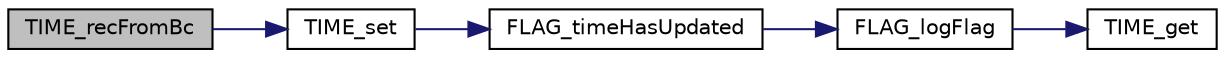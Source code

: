 digraph "TIME_recFromBc"
{
 // LATEX_PDF_SIZE
  edge [fontname="Helvetica",fontsize="10",labelfontname="Helvetica",labelfontsize="10"];
  node [fontname="Helvetica",fontsize="10",shape=record];
  rankdir="LR";
  Node1 [label="TIME_recFromBc",height=0.2,width=0.4,color="black", fillcolor="grey75", style="filled", fontcolor="black",tooltip=" "];
  Node1 -> Node2 [color="midnightblue",fontsize="10",style="solid"];
  Node2 [label="TIME_set",height=0.2,width=0.4,color="black", fillcolor="white", style="filled",URL="$time_8c.html#a7478160ced4153bea7fc46321cd808a8",tooltip=" "];
  Node2 -> Node3 [color="midnightblue",fontsize="10",style="solid"];
  Node3 [label="FLAG_timeHasUpdated",height=0.2,width=0.4,color="black", fillcolor="white", style="filled",URL="$flag_8c.html#ac472ddbe41e156a7174f926287a43c4b",tooltip=" "];
  Node3 -> Node4 [color="midnightblue",fontsize="10",style="solid"];
  Node4 [label="FLAG_logFlag",height=0.2,width=0.4,color="black", fillcolor="white", style="filled",URL="$flag_8c.html#aa1dbaf2631cf74d8be01d658469703bd",tooltip=" "];
  Node4 -> Node5 [color="midnightblue",fontsize="10",style="solid"];
  Node5 [label="TIME_get",height=0.2,width=0.4,color="black", fillcolor="white", style="filled",URL="$time_8c.html#a1ca2585daaf0d210adde4129c7454bee",tooltip=" "];
}
